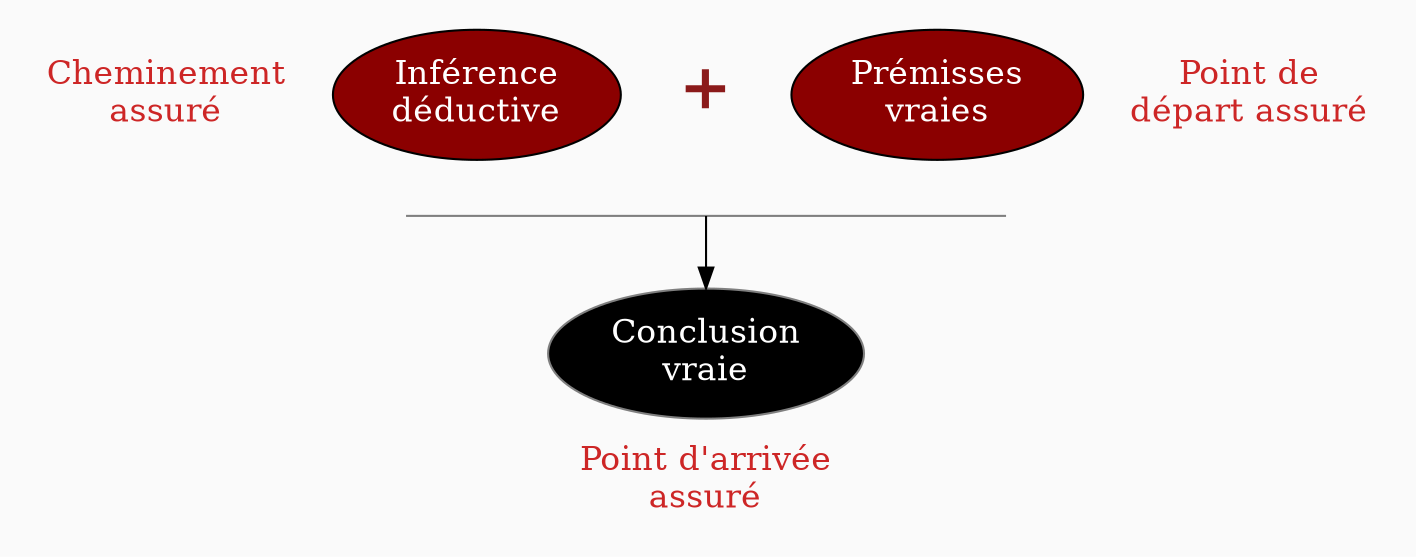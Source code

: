 digraph G {
// Template : diagram
// Usage : cours sur l'épistémologie
//rankdir=LR
//ratio=0.75
splines=true
//splines=curved
bgcolor=grey98
pad=0.2
style=filled
edge[minlen=4]
ranksep=0.1
nodesep=0.2 // valeur à changer ?

// NIVEAU 1
node[style=filled; fillcolor=12 ; fontcolor=white ; fontsize=18]
// a1[label=""]


// NIVEAU 2
node[style=filled;fillcolor=red4;fontcolor=white; fontsize=16; shape=oval]
// b1[label=""]

b1[label="Inférence
déductive"]
b2[label="Prémisses
vraies"]



// NIVEAU 3 (sans intermédiaire)
node [shape=box; style=filled;fillcolor=white;fontcolor=black;color=grey50]
// c1[label=""]


// INTERMEDIAIRE AVANT NIVEAU 3
node[style=filled;fillcolor=black;fontcolor=white;shape=oval]
// [arrowhead=none]
// bc1[label=""]
line->c1
c1[label="Conclusion
vraie"]

// NIVEAU 3 (avec intermédiaire)
node[style="filled";fillcolor=white;shape=box;color=grey50]
// c1[label=""]

// NIVEAU 4
node[style="filled, rounded";fillcolor=white;shape=box;color=grey50]
// d1[label=""]


// ETIQUETTES EN ROUGE
node[shape=plaintext;fontcolor=firebrick3;fillcolor=grey98]
// e1[label=< <B>= Titre</B><BR /><BR />Contenu<BR /> >]
// e1[label=""]
// ->e1[minlen=1;style=invis]

e1[label=<<b>+</b>>;fontsize=30;fontcolor=firebrick4]
{rank=same;b1->e1->b2[minlen=0;style=invis]}
e1->line[minlen=3;style=invis]
line[shape=underline;style="";fontcolor=grey98;width=4;label="";height=0]

e2[label="Point de
départ assuré"]
{rank=same;b2->e2[style=invis;minlen=1]}

e3[label="Cheminement
assuré"]
{rank=same;e3->b1[style=invis;minlen=1]}

e4[label="Point d'arrivée
assuré"]
c1->e4[minlen=1;style=invis]


// Remarques
node[color=blue;shape=box;style=filled;margin=0.07;fontcolor=black;fontsize=13]
edge[color=blue;arrowhead="none";xlabel="";style=dashed]
// r1[label=""]
// {rank=same;->r1}
// {rank=same;r1->[dir=back]}


}
